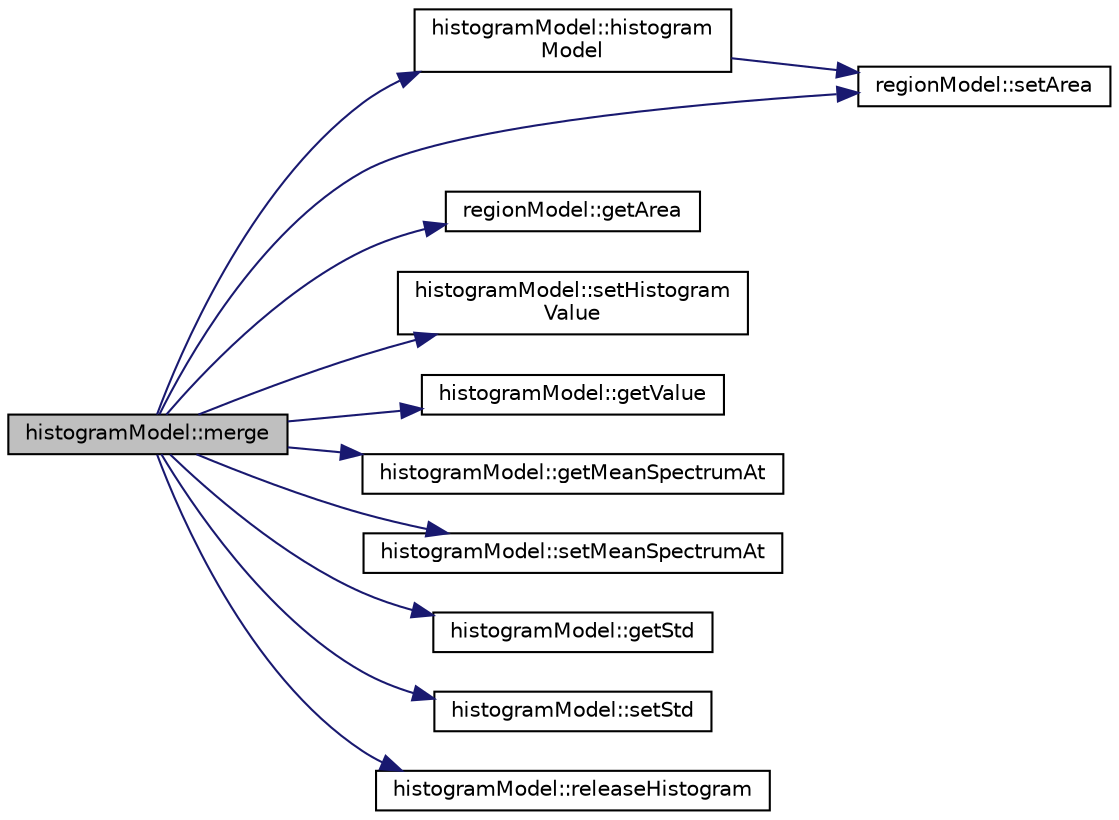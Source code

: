 digraph "histogramModel::merge"
{
  edge [fontname="Helvetica",fontsize="10",labelfontname="Helvetica",labelfontsize="10"];
  node [fontname="Helvetica",fontsize="10",shape=record];
  rankdir="LR";
  Node1 [label="histogramModel::merge",height=0.2,width=0.4,color="black", fillcolor="grey75", style="filled", fontcolor="black"];
  Node1 -> Node2 [color="midnightblue",fontsize="10",style="solid",fontname="Helvetica"];
  Node2 [label="histogramModel::histogram\lModel",height=0.2,width=0.4,color="black", fillcolor="white", style="filled",URL="$classhistogram_model.html#a165ed6726e5911b4332e687618f10a05"];
  Node2 -> Node3 [color="midnightblue",fontsize="10",style="solid",fontname="Helvetica"];
  Node3 [label="regionModel::setArea",height=0.2,width=0.4,color="black", fillcolor="white", style="filled",URL="$classregion_model.html#a7f6a5d1ab86d69e213ebb81973481330"];
  Node1 -> Node4 [color="midnightblue",fontsize="10",style="solid",fontname="Helvetica"];
  Node4 [label="regionModel::getArea",height=0.2,width=0.4,color="black", fillcolor="white", style="filled",URL="$classregion_model.html#a56b1a22f355e85211760055c7559cd1e"];
  Node1 -> Node3 [color="midnightblue",fontsize="10",style="solid",fontname="Helvetica"];
  Node1 -> Node5 [color="midnightblue",fontsize="10",style="solid",fontname="Helvetica"];
  Node5 [label="histogramModel::setHistogram\lValue",height=0.2,width=0.4,color="black", fillcolor="white", style="filled",URL="$classhistogram_model.html#a80ac69aede60d42816e2cf7e4a8e8dff"];
  Node1 -> Node6 [color="midnightblue",fontsize="10",style="solid",fontname="Helvetica"];
  Node6 [label="histogramModel::getValue",height=0.2,width=0.4,color="black", fillcolor="white", style="filled",URL="$classhistogram_model.html#a698d779f2ff0695f5624c23af267034d"];
  Node1 -> Node7 [color="midnightblue",fontsize="10",style="solid",fontname="Helvetica"];
  Node7 [label="histogramModel::getMeanSpectrumAt",height=0.2,width=0.4,color="black", fillcolor="white", style="filled",URL="$classhistogram_model.html#a3e6e68560c5fd12e0cbc98ae136fedd0"];
  Node1 -> Node8 [color="midnightblue",fontsize="10",style="solid",fontname="Helvetica"];
  Node8 [label="histogramModel::setMeanSpectrumAt",height=0.2,width=0.4,color="black", fillcolor="white", style="filled",URL="$classhistogram_model.html#ac5e04798a647cc5f0e022cbf71db6421"];
  Node1 -> Node9 [color="midnightblue",fontsize="10",style="solid",fontname="Helvetica"];
  Node9 [label="histogramModel::getStd",height=0.2,width=0.4,color="black", fillcolor="white", style="filled",URL="$classhistogram_model.html#a9888f3ebd10f39ab8d353e12a2630f65"];
  Node1 -> Node10 [color="midnightblue",fontsize="10",style="solid",fontname="Helvetica"];
  Node10 [label="histogramModel::setStd",height=0.2,width=0.4,color="black", fillcolor="white", style="filled",URL="$classhistogram_model.html#a29f1b47d4c87f6a9e46c70758dd7c892"];
  Node1 -> Node11 [color="midnightblue",fontsize="10",style="solid",fontname="Helvetica"];
  Node11 [label="histogramModel::releaseHistogram",height=0.2,width=0.4,color="black", fillcolor="white", style="filled",URL="$classhistogram_model.html#a4d9af6d2786591a437f8bea4c7ce32df"];
}
